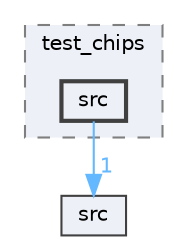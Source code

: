 digraph "examples/test_chips/src"
{
 // LATEX_PDF_SIZE
  bgcolor="transparent";
  edge [fontname=Helvetica,fontsize=10,labelfontname=Helvetica,labelfontsize=10];
  node [fontname=Helvetica,fontsize=10,shape=box,height=0.2,width=0.4];
  compound=true
  subgraph clusterdir_b0a341df91e4c80a2cf53b8d92b524a4 {
    graph [ bgcolor="#edf0f7", pencolor="grey50", label="test_chips", fontname=Helvetica,fontsize=10 style="filled,dashed", URL="dir_b0a341df91e4c80a2cf53b8d92b524a4.html",tooltip=""]
  dir_a23983b028398e95149be568d5df61fa [label="src", fillcolor="#edf0f7", color="grey25", style="filled,bold", URL="dir_a23983b028398e95149be568d5df61fa.html",tooltip=""];
  }
  dir_68267d1309a1af8e8297ef4c3efbcdba [label="src", fillcolor="#edf0f7", color="grey25", style="filled", URL="dir_68267d1309a1af8e8297ef4c3efbcdba.html",tooltip=""];
  dir_a23983b028398e95149be568d5df61fa->dir_68267d1309a1af8e8297ef4c3efbcdba [headlabel="1", labeldistance=1.5 headhref="dir_000001_000002.html" color="steelblue1" fontcolor="steelblue1"];
}
